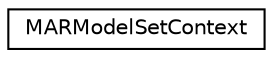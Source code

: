 digraph "类继承关系图"
{
  edge [fontname="Helvetica",fontsize="10",labelfontname="Helvetica",labelfontsize="10"];
  node [fontname="Helvetica",fontsize="10",shape=record];
  rankdir="LR";
  Node0 [label="MARModelSetContext",height=0.2,width=0.4,color="black", fillcolor="white", style="filled",URL="$struct_m_a_r_model_set_context.html"];
}
